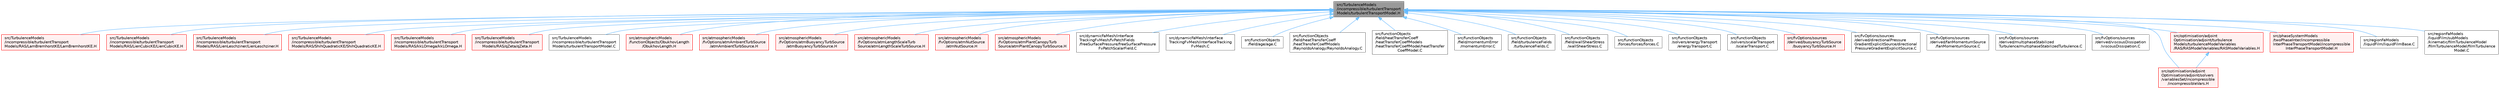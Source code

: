 digraph "src/TurbulenceModels/incompressible/turbulentTransportModels/turbulentTransportModel.H"
{
 // LATEX_PDF_SIZE
  bgcolor="transparent";
  edge [fontname=Helvetica,fontsize=10,labelfontname=Helvetica,labelfontsize=10];
  node [fontname=Helvetica,fontsize=10,shape=box,height=0.2,width=0.4];
  Node1 [id="Node000001",label="src/TurbulenceModels\l/incompressible/turbulentTransport\lModels/turbulentTransportModel.H",height=0.2,width=0.4,color="gray40", fillcolor="grey60", style="filled", fontcolor="black",tooltip=" "];
  Node1 -> Node2 [id="edge1_Node000001_Node000002",dir="back",color="steelblue1",style="solid",tooltip=" "];
  Node2 [id="Node000002",label="src/TurbulenceModels\l/incompressible/turbulentTransport\lModels/RAS/LamBremhorstKE/LamBremhorstKE.H",height=0.2,width=0.4,color="red", fillcolor="#FFF0F0", style="filled",URL="$LamBremhorstKE_8H.html",tooltip=" "];
  Node1 -> Node4 [id="edge2_Node000001_Node000004",dir="back",color="steelblue1",style="solid",tooltip=" "];
  Node4 [id="Node000004",label="src/TurbulenceModels\l/incompressible/turbulentTransport\lModels/RAS/LienCubicKE/LienCubicKE.H",height=0.2,width=0.4,color="red", fillcolor="#FFF0F0", style="filled",URL="$LienCubicKE_8H.html",tooltip=" "];
  Node1 -> Node6 [id="edge3_Node000001_Node000006",dir="back",color="steelblue1",style="solid",tooltip=" "];
  Node6 [id="Node000006",label="src/TurbulenceModels\l/incompressible/turbulentTransport\lModels/RAS/LienLeschziner/LienLeschziner.H",height=0.2,width=0.4,color="red", fillcolor="#FFF0F0", style="filled",URL="$LienLeschziner_8H.html",tooltip=" "];
  Node1 -> Node8 [id="edge4_Node000001_Node000008",dir="back",color="steelblue1",style="solid",tooltip=" "];
  Node8 [id="Node000008",label="src/TurbulenceModels\l/incompressible/turbulentTransport\lModels/RAS/ShihQuadraticKE/ShihQuadraticKE.H",height=0.2,width=0.4,color="red", fillcolor="#FFF0F0", style="filled",URL="$ShihQuadraticKE_8H.html",tooltip=" "];
  Node1 -> Node10 [id="edge5_Node000001_Node000010",dir="back",color="steelblue1",style="solid",tooltip=" "];
  Node10 [id="Node000010",label="src/TurbulenceModels\l/incompressible/turbulentTransport\lModels/RAS/kkLOmega/kkLOmega.H",height=0.2,width=0.4,color="red", fillcolor="#FFF0F0", style="filled",URL="$kkLOmega_8H.html",tooltip=" "];
  Node1 -> Node12 [id="edge6_Node000001_Node000012",dir="back",color="steelblue1",style="solid",tooltip=" "];
  Node12 [id="Node000012",label="src/TurbulenceModels\l/incompressible/turbulentTransport\lModels/RAS/qZeta/qZeta.H",height=0.2,width=0.4,color="red", fillcolor="#FFF0F0", style="filled",URL="$qZeta_8H.html",tooltip=" "];
  Node1 -> Node14 [id="edge7_Node000001_Node000014",dir="back",color="steelblue1",style="solid",tooltip=" "];
  Node14 [id="Node000014",label="src/TurbulenceModels\l/incompressible/turbulentTransport\lModels/turbulentTransportModel.C",height=0.2,width=0.4,color="grey40", fillcolor="white", style="filled",URL="$turbulentTransportModel_8C.html",tooltip=" "];
  Node1 -> Node15 [id="edge8_Node000001_Node000015",dir="back",color="steelblue1",style="solid",tooltip=" "];
  Node15 [id="Node000015",label="src/atmosphericModels\l/functionObjects/ObukhovLength\l/ObukhovLength.H",height=0.2,width=0.4,color="red", fillcolor="#FFF0F0", style="filled",URL="$ObukhovLength_8H.html",tooltip=" "];
  Node1 -> Node17 [id="edge9_Node000001_Node000017",dir="back",color="steelblue1",style="solid",tooltip=" "];
  Node17 [id="Node000017",label="src/atmosphericModels\l/fvOptions/atmAmbientTurbSource\l/atmAmbientTurbSource.H",height=0.2,width=0.4,color="red", fillcolor="#FFF0F0", style="filled",URL="$atmAmbientTurbSource_8H.html",tooltip=" "];
  Node1 -> Node20 [id="edge10_Node000001_Node000020",dir="back",color="steelblue1",style="solid",tooltip=" "];
  Node20 [id="Node000020",label="src/atmosphericModels\l/fvOptions/atmBuoyancyTurbSource\l/atmBuoyancyTurbSource.H",height=0.2,width=0.4,color="red", fillcolor="#FFF0F0", style="filled",URL="$atmBuoyancyTurbSource_8H.html",tooltip=" "];
  Node1 -> Node23 [id="edge11_Node000001_Node000023",dir="back",color="steelblue1",style="solid",tooltip=" "];
  Node23 [id="Node000023",label="src/atmosphericModels\l/fvOptions/atmLengthScaleTurb\lSource/atmLengthScaleTurbSource.H",height=0.2,width=0.4,color="red", fillcolor="#FFF0F0", style="filled",URL="$atmLengthScaleTurbSource_8H.html",tooltip=" "];
  Node1 -> Node26 [id="edge12_Node000001_Node000026",dir="back",color="steelblue1",style="solid",tooltip=" "];
  Node26 [id="Node000026",label="src/atmosphericModels\l/fvOptions/atmNutSource\l/atmNutSource.H",height=0.2,width=0.4,color="red", fillcolor="#FFF0F0", style="filled",URL="$atmNutSource_8H.html",tooltip=" "];
  Node1 -> Node28 [id="edge13_Node000001_Node000028",dir="back",color="steelblue1",style="solid",tooltip=" "];
  Node28 [id="Node000028",label="src/atmosphericModels\l/fvOptions/atmPlantCanopyTurb\lSource/atmPlantCanopyTurbSource.H",height=0.2,width=0.4,color="red", fillcolor="#FFF0F0", style="filled",URL="$atmPlantCanopyTurbSource_8H.html",tooltip=" "];
  Node1 -> Node31 [id="edge14_Node000001_Node000031",dir="back",color="steelblue1",style="solid",tooltip=" "];
  Node31 [id="Node000031",label="src/dynamicFaMesh/interface\lTrackingFvMesh/fvPatchFields\l/freeSurfacePressure/freeSurfacePressure\lFvPatchScalarField.C",height=0.2,width=0.4,color="grey40", fillcolor="white", style="filled",URL="$freeSurfacePressureFvPatchScalarField_8C.html",tooltip=" "];
  Node1 -> Node32 [id="edge15_Node000001_Node000032",dir="back",color="steelblue1",style="solid",tooltip=" "];
  Node32 [id="Node000032",label="src/dynamicFaMesh/interface\lTrackingFvMesh/interfaceTracking\lFvMesh.C",height=0.2,width=0.4,color="grey40", fillcolor="white", style="filled",URL="$interfaceTrackingFvMesh_8C.html",tooltip=" "];
  Node1 -> Node33 [id="edge16_Node000001_Node000033",dir="back",color="steelblue1",style="solid",tooltip=" "];
  Node33 [id="Node000033",label="src/functionObjects\l/field/age/age.C",height=0.2,width=0.4,color="grey40", fillcolor="white", style="filled",URL="$age_8C.html",tooltip=" "];
  Node1 -> Node34 [id="edge17_Node000001_Node000034",dir="back",color="steelblue1",style="solid",tooltip=" "];
  Node34 [id="Node000034",label="src/functionObjects\l/field/heatTransferCoeff\l/heatTransferCoeffModels\l/ReynoldsAnalogy/ReynoldsAnalogy.C",height=0.2,width=0.4,color="grey40", fillcolor="white", style="filled",URL="$ReynoldsAnalogy_8C.html",tooltip=" "];
  Node1 -> Node35 [id="edge18_Node000001_Node000035",dir="back",color="steelblue1",style="solid",tooltip=" "];
  Node35 [id="Node000035",label="src/functionObjects\l/field/heatTransferCoeff\l/heatTransferCoeffModels\l/heatTransferCoeffModel/heatTransfer\lCoeffModel.C",height=0.2,width=0.4,color="grey40", fillcolor="white", style="filled",URL="$heatTransferCoeffModel_8C.html",tooltip=" "];
  Node1 -> Node36 [id="edge19_Node000001_Node000036",dir="back",color="steelblue1",style="solid",tooltip=" "];
  Node36 [id="Node000036",label="src/functionObjects\l/field/momentumError\l/momentumError.C",height=0.2,width=0.4,color="grey40", fillcolor="white", style="filled",URL="$momentumError_8C.html",tooltip=" "];
  Node1 -> Node37 [id="edge20_Node000001_Node000037",dir="back",color="steelblue1",style="solid",tooltip=" "];
  Node37 [id="Node000037",label="src/functionObjects\l/field/turbulenceFields\l/turbulenceFields.C",height=0.2,width=0.4,color="grey40", fillcolor="white", style="filled",URL="$turbulenceFields_8C.html",tooltip=" "];
  Node1 -> Node38 [id="edge21_Node000001_Node000038",dir="back",color="steelblue1",style="solid",tooltip=" "];
  Node38 [id="Node000038",label="src/functionObjects\l/field/wallShearStress\l/wallShearStress.C",height=0.2,width=0.4,color="grey40", fillcolor="white", style="filled",URL="$wallShearStress_8C.html",tooltip=" "];
  Node1 -> Node39 [id="edge22_Node000001_Node000039",dir="back",color="steelblue1",style="solid",tooltip=" "];
  Node39 [id="Node000039",label="src/functionObjects\l/forces/forces/forces.C",height=0.2,width=0.4,color="grey40", fillcolor="white", style="filled",URL="$forces_8C.html",tooltip=" "];
  Node1 -> Node40 [id="edge23_Node000001_Node000040",dir="back",color="steelblue1",style="solid",tooltip=" "];
  Node40 [id="Node000040",label="src/functionObjects\l/solvers/energyTransport\l/energyTransport.C",height=0.2,width=0.4,color="grey40", fillcolor="white", style="filled",URL="$energyTransport_8C.html",tooltip=" "];
  Node1 -> Node41 [id="edge24_Node000001_Node000041",dir="back",color="steelblue1",style="solid",tooltip=" "];
  Node41 [id="Node000041",label="src/functionObjects\l/solvers/scalarTransport\l/scalarTransport.C",height=0.2,width=0.4,color="grey40", fillcolor="white", style="filled",URL="$scalarTransport_8C.html",tooltip=" "];
  Node1 -> Node42 [id="edge25_Node000001_Node000042",dir="back",color="steelblue1",style="solid",tooltip=" "];
  Node42 [id="Node000042",label="src/fvOptions/sources\l/derived/buoyancyTurbSource\l/buoyancyTurbSource.H",height=0.2,width=0.4,color="red", fillcolor="#FFF0F0", style="filled",URL="$buoyancyTurbSource_8H.html",tooltip=" "];
  Node1 -> Node45 [id="edge26_Node000001_Node000045",dir="back",color="steelblue1",style="solid",tooltip=" "];
  Node45 [id="Node000045",label="src/fvOptions/sources\l/derived/directionalPressure\lGradientExplicitSource/directional\lPressureGradientExplicitSource.C",height=0.2,width=0.4,color="grey40", fillcolor="white", style="filled",URL="$directionalPressureGradientExplicitSource_8C.html",tooltip=" "];
  Node1 -> Node46 [id="edge27_Node000001_Node000046",dir="back",color="steelblue1",style="solid",tooltip=" "];
  Node46 [id="Node000046",label="src/fvOptions/sources\l/derived/fanMomentumSource\l/fanMomentumSource.C",height=0.2,width=0.4,color="grey40", fillcolor="white", style="filled",URL="$fanMomentumSource_8C.html",tooltip=" "];
  Node1 -> Node47 [id="edge28_Node000001_Node000047",dir="back",color="steelblue1",style="solid",tooltip=" "];
  Node47 [id="Node000047",label="src/fvOptions/sources\l/derived/multiphaseStabilized\lTurbulence/multiphaseStabilizedTurbulence.C",height=0.2,width=0.4,color="grey40", fillcolor="white", style="filled",URL="$multiphaseStabilizedTurbulence_8C.html",tooltip=" "];
  Node1 -> Node48 [id="edge29_Node000001_Node000048",dir="back",color="steelblue1",style="solid",tooltip=" "];
  Node48 [id="Node000048",label="src/fvOptions/sources\l/derived/viscousDissipation\l/viscousDissipation.C",height=0.2,width=0.4,color="grey40", fillcolor="white", style="filled",URL="$viscousDissipation_8C.html",tooltip=" "];
  Node1 -> Node49 [id="edge30_Node000001_Node000049",dir="back",color="steelblue1",style="solid",tooltip=" "];
  Node49 [id="Node000049",label="src/optimisation/adjoint\lOptimisation/adjoint/solvers\l/variablesSet/incompressible\l/incompressibleVars.H",height=0.2,width=0.4,color="red", fillcolor="#FFF0F0", style="filled",URL="$incompressibleVars_8H.html",tooltip=" "];
  Node1 -> Node178 [id="edge31_Node000001_Node000178",dir="back",color="steelblue1",style="solid",tooltip=" "];
  Node178 [id="Node000178",label="src/optimisation/adjoint\lOptimisation/adjoint/turbulence\lModels/turbulenceModelVariables\l/RAS/RASModelVariables/RASModelVariables.H",height=0.2,width=0.4,color="red", fillcolor="#FFF0F0", style="filled",URL="$RASModelVariables_8H.html",tooltip=" "];
  Node178 -> Node49 [id="edge32_Node000178_Node000049",dir="back",color="steelblue1",style="solid",tooltip=" "];
  Node1 -> Node190 [id="edge33_Node000001_Node000190",dir="back",color="steelblue1",style="solid",tooltip=" "];
  Node190 [id="Node000190",label="src/phaseSystemModels\l/twoPhaseInter/incompressible\lInterPhaseTransportModel/incompressible\lInterPhaseTransportModel.H",height=0.2,width=0.4,color="red", fillcolor="#FFF0F0", style="filled",URL="$incompressibleInterPhaseTransportModel_8H.html",tooltip=" "];
  Node1 -> Node194 [id="edge34_Node000001_Node000194",dir="back",color="steelblue1",style="solid",tooltip=" "];
  Node194 [id="Node000194",label="src/regionFaModels\l/liquidFilm/liquidFilmBase.C",height=0.2,width=0.4,color="grey40", fillcolor="white", style="filled",URL="$liquidFilmBase_8C.html",tooltip=" "];
  Node1 -> Node195 [id="edge35_Node000001_Node000195",dir="back",color="steelblue1",style="solid",tooltip=" "];
  Node195 [id="Node000195",label="src/regionFaModels\l/liquidFilm/subModels\l/kinematic/filmTurbulenceModel\l/filmTurbulenceModel/filmTurbulence\lModel.C",height=0.2,width=0.4,color="grey40", fillcolor="white", style="filled",URL="$regionFaModels_2liquidFilm_2subModels_2kinematic_2filmTurbulenceModel_2filmTurbulenceModel_2filmTurbulenceModel_8C.html",tooltip=" "];
}
